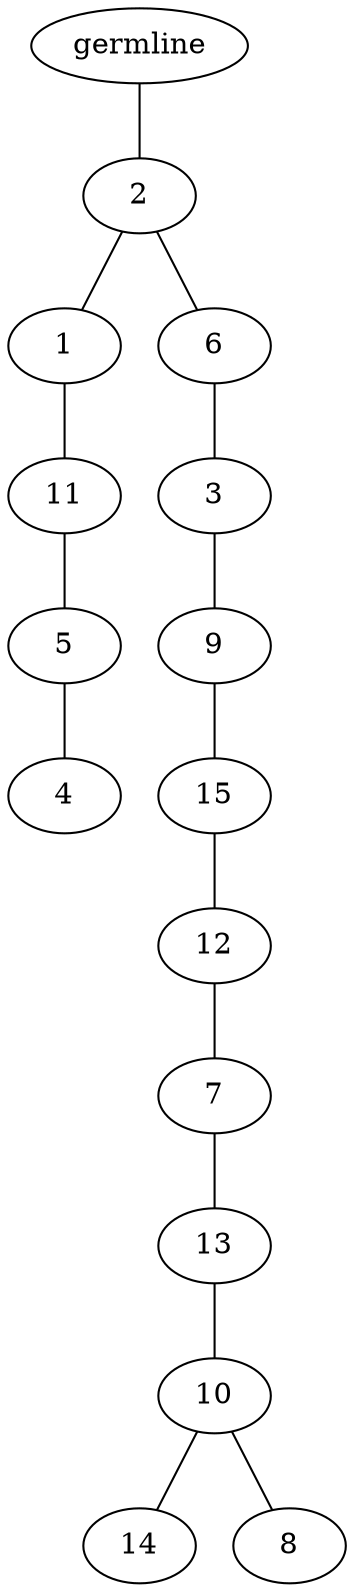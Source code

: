 graph tree {
    "139969234322720" [label="germline"];
    "139969234194928" [label="2"];
    "139969234196032" [label="1"];
    "139969234195936" [label="11"];
    "139969234197088" [label="5"];
    "139969234198432" [label="4"];
    "139969234197904" [label="6"];
    "139969234198384" [label="3"];
    "139969234198480" [label="9"];
    "139969234432352" [label="15"];
    "139969234196992" [label="12"];
    "139969234197280" [label="7"];
    "139969234197568" [label="13"];
    "139969234197856" [label="10"];
    "139969234198144" [label="14"];
    "139969234198192" [label="8"];
    "139969234322720" -- "139969234194928";
    "139969234194928" -- "139969234196032";
    "139969234194928" -- "139969234197904";
    "139969234196032" -- "139969234195936";
    "139969234195936" -- "139969234197088";
    "139969234197088" -- "139969234198432";
    "139969234197904" -- "139969234198384";
    "139969234198384" -- "139969234198480";
    "139969234198480" -- "139969234432352";
    "139969234432352" -- "139969234196992";
    "139969234196992" -- "139969234197280";
    "139969234197280" -- "139969234197568";
    "139969234197568" -- "139969234197856";
    "139969234197856" -- "139969234198144";
    "139969234197856" -- "139969234198192";
}
